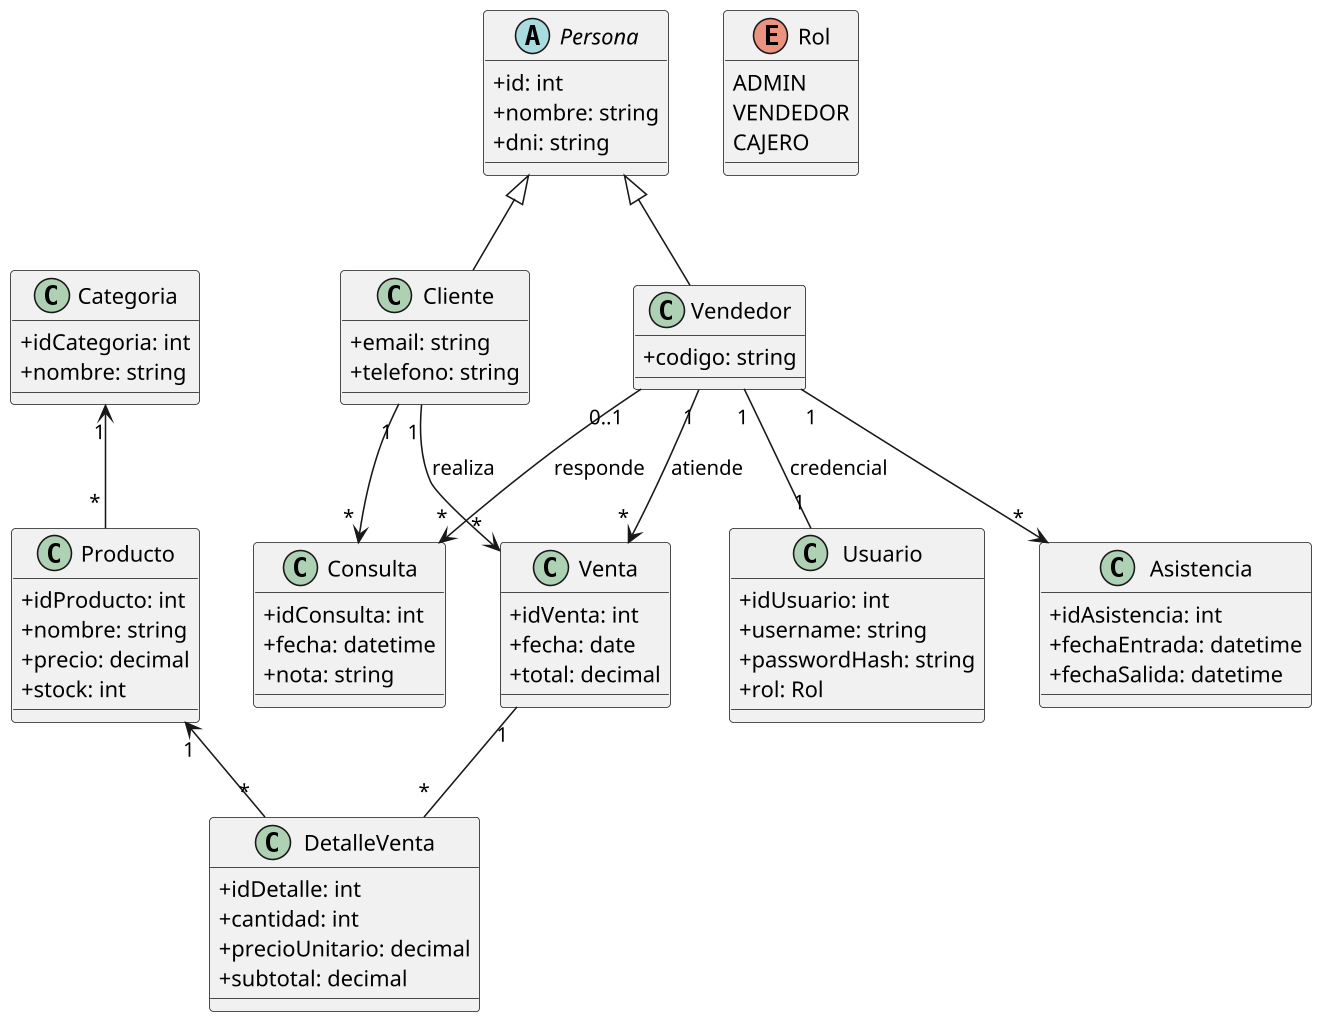 @startuml diagrama_clases_sistema_ventas
skinparam classAttributeIconSize 0
skinparam dpi 150

' ===== Clases base =====
abstract class Persona {
  +id: int
  +nombre: string
  +dni: string
}

class Cliente {
  +email: string
  +telefono: string
}

class Vendedor {
  +codigo: string
}

class Usuario {
  +idUsuario: int
  +username: string
  +passwordHash: string
  +rol: Rol
}

enum Rol {
  ADMIN
  VENDEDOR
  CAJERO
}

class Categoria {
  +idCategoria: int
  +nombre: string
}

class Producto {
  +idProducto: int
  +nombre: string
  +precio: decimal
  +stock: int
}

class Venta {
  +idVenta: int
  +fecha: date
  +total: decimal
}

class DetalleVenta {
  +idDetalle: int
  +cantidad: int
  +precioUnitario: decimal
  +subtotal: decimal
}

class Asistencia {
  +idAsistencia: int
  +fechaEntrada: datetime
  +fechaSalida: datetime
}

class Consulta {
  +idConsulta: int
  +fecha: datetime
  +nota: string
}

' ===== Herencias =====
Persona <|-- Cliente
Persona <|-- Vendedor

' ===== Relaciones principales =====
' Credencial del vendedor
Vendedor "1" -- "1" Usuario : credencial

' Catálogo
Categoria "1" <-- " * " Producto

' Ventas
Venta "1" -- " * " DetalleVenta
Producto "1" <-- " * " DetalleVenta
Cliente "1" --> " * " Venta : realiza
Vendedor "1" --> " * " Venta : atiende

' Asistencia del vendedor
Vendedor "1" --> " * " Asistencia

' Consultas (cliente consultado)
Cliente "1" --> " * " Consulta
Vendedor "0..1" --> " * " Consulta : responde

@enduml
